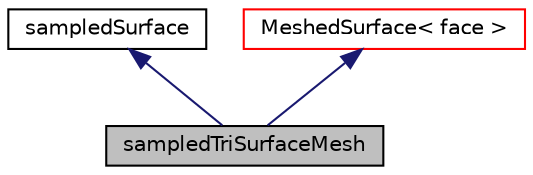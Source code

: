 digraph "sampledTriSurfaceMesh"
{
  bgcolor="transparent";
  edge [fontname="Helvetica",fontsize="10",labelfontname="Helvetica",labelfontsize="10"];
  node [fontname="Helvetica",fontsize="10",shape=record];
  Node1 [label="sampledTriSurfaceMesh",height=0.2,width=0.4,color="black", fillcolor="grey75", style="filled", fontcolor="black"];
  Node2 -> Node1 [dir="back",color="midnightblue",fontsize="10",style="solid",fontname="Helvetica"];
  Node2 [label="sampledSurface",height=0.2,width=0.4,color="black",URL="$a02294.html",tooltip="An abstract class for surfaces with sampling. "];
  Node3 -> Node1 [dir="back",color="midnightblue",fontsize="10",style="solid",fontname="Helvetica"];
  Node3 [label="MeshedSurface\< face \>",height=0.2,width=0.4,color="red",URL="$a01496.html"];
}
